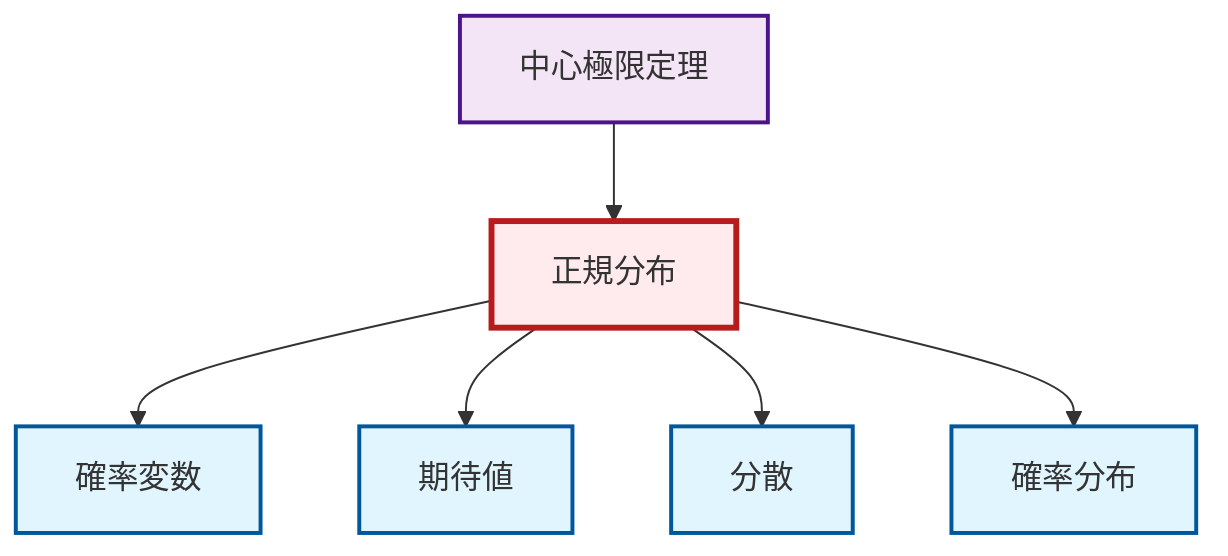 graph TD
    classDef definition fill:#e1f5fe,stroke:#01579b,stroke-width:2px
    classDef theorem fill:#f3e5f5,stroke:#4a148c,stroke-width:2px
    classDef axiom fill:#fff3e0,stroke:#e65100,stroke-width:2px
    classDef example fill:#e8f5e9,stroke:#1b5e20,stroke-width:2px
    classDef current fill:#ffebee,stroke:#b71c1c,stroke-width:3px
    def-normal-distribution["正規分布"]:::definition
    def-random-variable["確率変数"]:::definition
    thm-central-limit["中心極限定理"]:::theorem
    def-probability-distribution["確率分布"]:::definition
    def-variance["分散"]:::definition
    def-expectation["期待値"]:::definition
    thm-central-limit --> def-normal-distribution
    def-normal-distribution --> def-random-variable
    def-normal-distribution --> def-expectation
    def-normal-distribution --> def-variance
    def-normal-distribution --> def-probability-distribution
    class def-normal-distribution current